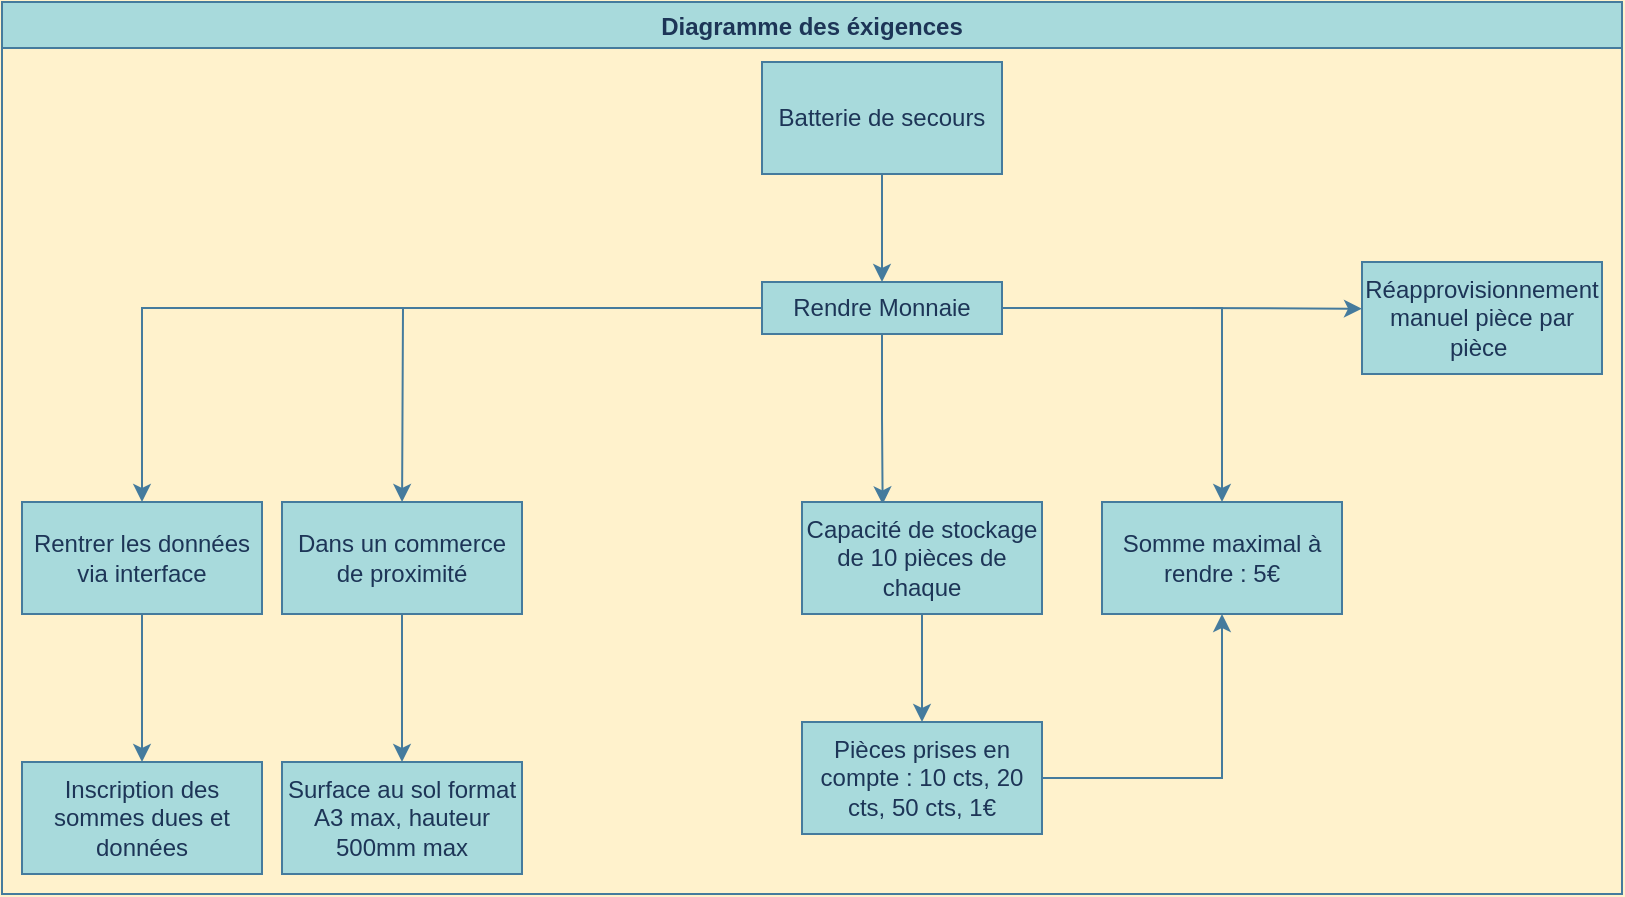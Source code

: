 <mxfile version="16.6.7" type="device"><diagram id="EebnxjhKKQTRvPCPutdO" name="Page-1"><mxGraphModel dx="813" dy="1623" grid="1" gridSize="10" guides="1" tooltips="1" connect="1" arrows="1" fold="1" page="1" pageScale="1" pageWidth="827" pageHeight="1169" background="#FFF2CC" math="0" shadow="0"><root><mxCell id="0"/><mxCell id="1" parent="0"/><mxCell id="WVBSo3AjBN4-QD8W0TPp-24" style="edgeStyle=orthogonalEdgeStyle;rounded=0;orthogonalLoop=1;jettySize=auto;html=1;entryX=0.5;entryY=0;entryDx=0;entryDy=0;fontColor=#1D3557;strokeColor=#457B9D;fillColor=#A8DADC;labelBackgroundColor=#F1FAEE;" parent="1" source="WVBSo3AjBN4-QD8W0TPp-7" target="WVBSo3AjBN4-QD8W0TPp-8" edge="1"><mxGeometry relative="1" as="geometry"/></mxCell><mxCell id="WVBSo3AjBN4-QD8W0TPp-25" style="edgeStyle=orthogonalEdgeStyle;rounded=0;orthogonalLoop=1;jettySize=auto;html=1;fontColor=#1D3557;strokeColor=#457B9D;fillColor=#A8DADC;labelBackgroundColor=#F1FAEE;" parent="1" source="WVBSo3AjBN4-QD8W0TPp-7" edge="1"><mxGeometry relative="1" as="geometry"><mxPoint x="209.034" y="-800.0" as="targetPoint"/></mxGeometry></mxCell><mxCell id="WVBSo3AjBN4-QD8W0TPp-26" style="edgeStyle=orthogonalEdgeStyle;rounded=0;orthogonalLoop=1;jettySize=auto;html=1;entryX=0.336;entryY=0.021;entryDx=0;entryDy=0;entryPerimeter=0;fontColor=#1D3557;strokeColor=#457B9D;fillColor=#A8DADC;labelBackgroundColor=#F1FAEE;" parent="1" source="WVBSo3AjBN4-QD8W0TPp-7" target="WVBSo3AjBN4-QD8W0TPp-17" edge="1"><mxGeometry relative="1" as="geometry"/></mxCell><mxCell id="WVBSo3AjBN4-QD8W0TPp-31" style="edgeStyle=orthogonalEdgeStyle;rounded=0;orthogonalLoop=1;jettySize=auto;html=1;fontColor=#1D3557;strokeColor=#457B9D;fillColor=#A8DADC;labelBackgroundColor=#F1FAEE;" parent="1" source="WVBSo3AjBN4-QD8W0TPp-7" target="WVBSo3AjBN4-QD8W0TPp-19" edge="1"><mxGeometry relative="1" as="geometry"/></mxCell><mxCell id="WVBSo3AjBN4-QD8W0TPp-32" style="edgeStyle=orthogonalEdgeStyle;rounded=0;orthogonalLoop=1;jettySize=auto;html=1;entryX=0;entryY=0.417;entryDx=0;entryDy=0;entryPerimeter=0;fontColor=#1D3557;strokeColor=#457B9D;fillColor=#A8DADC;labelBackgroundColor=#F1FAEE;" parent="1" source="WVBSo3AjBN4-QD8W0TPp-7" target="WVBSo3AjBN4-QD8W0TPp-20" edge="1"><mxGeometry relative="1" as="geometry"/></mxCell><mxCell id="WVBSo3AjBN4-QD8W0TPp-7" value="Rendre Monnaie" style="rounded=0;whiteSpace=wrap;html=1;fontColor=#1D3557;strokeColor=#457B9D;fillColor=#A8DADC;" parent="1" vertex="1"><mxGeometry x="389" y="-910" width="120" height="26" as="geometry"/></mxCell><mxCell id="WVBSo3AjBN4-QD8W0TPp-28" style="edgeStyle=orthogonalEdgeStyle;rounded=0;orthogonalLoop=1;jettySize=auto;html=1;entryX=0.5;entryY=0;entryDx=0;entryDy=0;fontColor=#1D3557;strokeColor=#457B9D;fillColor=#A8DADC;labelBackgroundColor=#F1FAEE;" parent="1" source="WVBSo3AjBN4-QD8W0TPp-8" target="WVBSo3AjBN4-QD8W0TPp-18" edge="1"><mxGeometry relative="1" as="geometry"/></mxCell><mxCell id="WVBSo3AjBN4-QD8W0TPp-8" value="Rentrer les données via interface" style="rounded=0;whiteSpace=wrap;html=1;fontColor=#1D3557;strokeColor=#457B9D;fillColor=#A8DADC;" parent="1" vertex="1"><mxGeometry x="19" y="-800" width="120" height="56" as="geometry"/></mxCell><mxCell id="WVBSo3AjBN4-QD8W0TPp-30" style="edgeStyle=orthogonalEdgeStyle;rounded=0;orthogonalLoop=1;jettySize=auto;html=1;entryX=0.5;entryY=1;entryDx=0;entryDy=0;fontColor=#1D3557;strokeColor=#457B9D;fillColor=#A8DADC;labelBackgroundColor=#F1FAEE;" parent="1" source="WVBSo3AjBN4-QD8W0TPp-16" target="WVBSo3AjBN4-QD8W0TPp-19" edge="1"><mxGeometry relative="1" as="geometry"/></mxCell><mxCell id="WVBSo3AjBN4-QD8W0TPp-16" value="Pièces prises en compte : 10 cts, 20 cts, 50 cts, 1€" style="rounded=0;whiteSpace=wrap;html=1;fontColor=#1D3557;strokeColor=#457B9D;fillColor=#A8DADC;" parent="1" vertex="1"><mxGeometry x="409" y="-690" width="120" height="56" as="geometry"/></mxCell><mxCell id="WVBSo3AjBN4-QD8W0TPp-29" style="edgeStyle=orthogonalEdgeStyle;rounded=0;orthogonalLoop=1;jettySize=auto;html=1;entryX=0.5;entryY=0;entryDx=0;entryDy=0;fontColor=#1D3557;strokeColor=#457B9D;fillColor=#A8DADC;labelBackgroundColor=#F1FAEE;" parent="1" source="WVBSo3AjBN4-QD8W0TPp-17" target="WVBSo3AjBN4-QD8W0TPp-16" edge="1"><mxGeometry relative="1" as="geometry"/></mxCell><mxCell id="WVBSo3AjBN4-QD8W0TPp-17" value="Capacité de stockage de 10 pièces de chaque" style="rounded=0;whiteSpace=wrap;html=1;fontColor=#1D3557;strokeColor=#457B9D;fillColor=#A8DADC;" parent="1" vertex="1"><mxGeometry x="409" y="-800" width="120" height="56" as="geometry"/></mxCell><mxCell id="WVBSo3AjBN4-QD8W0TPp-18" value="Inscription des sommes dues et données" style="rounded=0;whiteSpace=wrap;html=1;fontColor=#1D3557;strokeColor=#457B9D;fillColor=#A8DADC;" parent="1" vertex="1"><mxGeometry x="19" y="-670" width="120" height="56" as="geometry"/></mxCell><mxCell id="WVBSo3AjBN4-QD8W0TPp-19" value="Somme maximal à rendre : 5€" style="rounded=0;whiteSpace=wrap;html=1;fontColor=#1D3557;strokeColor=#457B9D;fillColor=#A8DADC;" parent="1" vertex="1"><mxGeometry x="559" y="-800" width="120" height="56" as="geometry"/></mxCell><mxCell id="WVBSo3AjBN4-QD8W0TPp-20" value="Réapprovisionnement manuel pièce par pièce&amp;nbsp;" style="rounded=0;whiteSpace=wrap;html=1;fontColor=#1D3557;strokeColor=#457B9D;fillColor=#A8DADC;" parent="1" vertex="1"><mxGeometry x="689" y="-920" width="120" height="56" as="geometry"/></mxCell><mxCell id="WVBSo3AjBN4-QD8W0TPp-23" style="edgeStyle=orthogonalEdgeStyle;rounded=0;orthogonalLoop=1;jettySize=auto;html=1;fontColor=#1D3557;strokeColor=#457B9D;fillColor=#A8DADC;labelBackgroundColor=#F1FAEE;" parent="1" source="WVBSo3AjBN4-QD8W0TPp-21" target="WVBSo3AjBN4-QD8W0TPp-7" edge="1"><mxGeometry relative="1" as="geometry"/></mxCell><mxCell id="WVBSo3AjBN4-QD8W0TPp-21" value="Batterie de secours" style="rounded=0;whiteSpace=wrap;html=1;fontColor=#1D3557;strokeColor=#457B9D;fillColor=#A8DADC;" parent="1" vertex="1"><mxGeometry x="389" y="-1020" width="120" height="56" as="geometry"/></mxCell><mxCell id="WVBSo3AjBN4-QD8W0TPp-33" value="Diagramme des éxigences" style="swimlane;rounded=0;fillColor=#A8DADC;strokeColor=#457B9D;fontColor=#1D3557;" parent="1" vertex="1"><mxGeometry x="9" y="-1050" width="810" height="446" as="geometry"/></mxCell><mxCell id="JYknJZIr6nXA_-M-4HzG-3" style="edgeStyle=orthogonalEdgeStyle;rounded=0;orthogonalLoop=1;jettySize=auto;html=1;fillColor=#dae8fc;strokeColor=#457B9D;" edge="1" parent="WVBSo3AjBN4-QD8W0TPp-33" source="WVBSo3AjBN4-QD8W0TPp-34" target="JYknJZIr6nXA_-M-4HzG-2"><mxGeometry relative="1" as="geometry"/></mxCell><mxCell id="WVBSo3AjBN4-QD8W0TPp-34" value="Dans un commerce de proximité" style="rounded=0;whiteSpace=wrap;html=1;fontColor=#1D3557;strokeColor=#457B9D;fillColor=#A8DADC;" parent="WVBSo3AjBN4-QD8W0TPp-33" vertex="1"><mxGeometry x="140" y="250" width="120" height="56" as="geometry"/></mxCell><mxCell id="JYknJZIr6nXA_-M-4HzG-2" value="Surface au sol format A3 max, hauteur 500mm max" style="rounded=0;whiteSpace=wrap;html=1;fontColor=#1D3557;strokeColor=#457B9D;fillColor=#A8DADC;" vertex="1" parent="WVBSo3AjBN4-QD8W0TPp-33"><mxGeometry x="140" y="380" width="120" height="56" as="geometry"/></mxCell></root></mxGraphModel></diagram></mxfile>